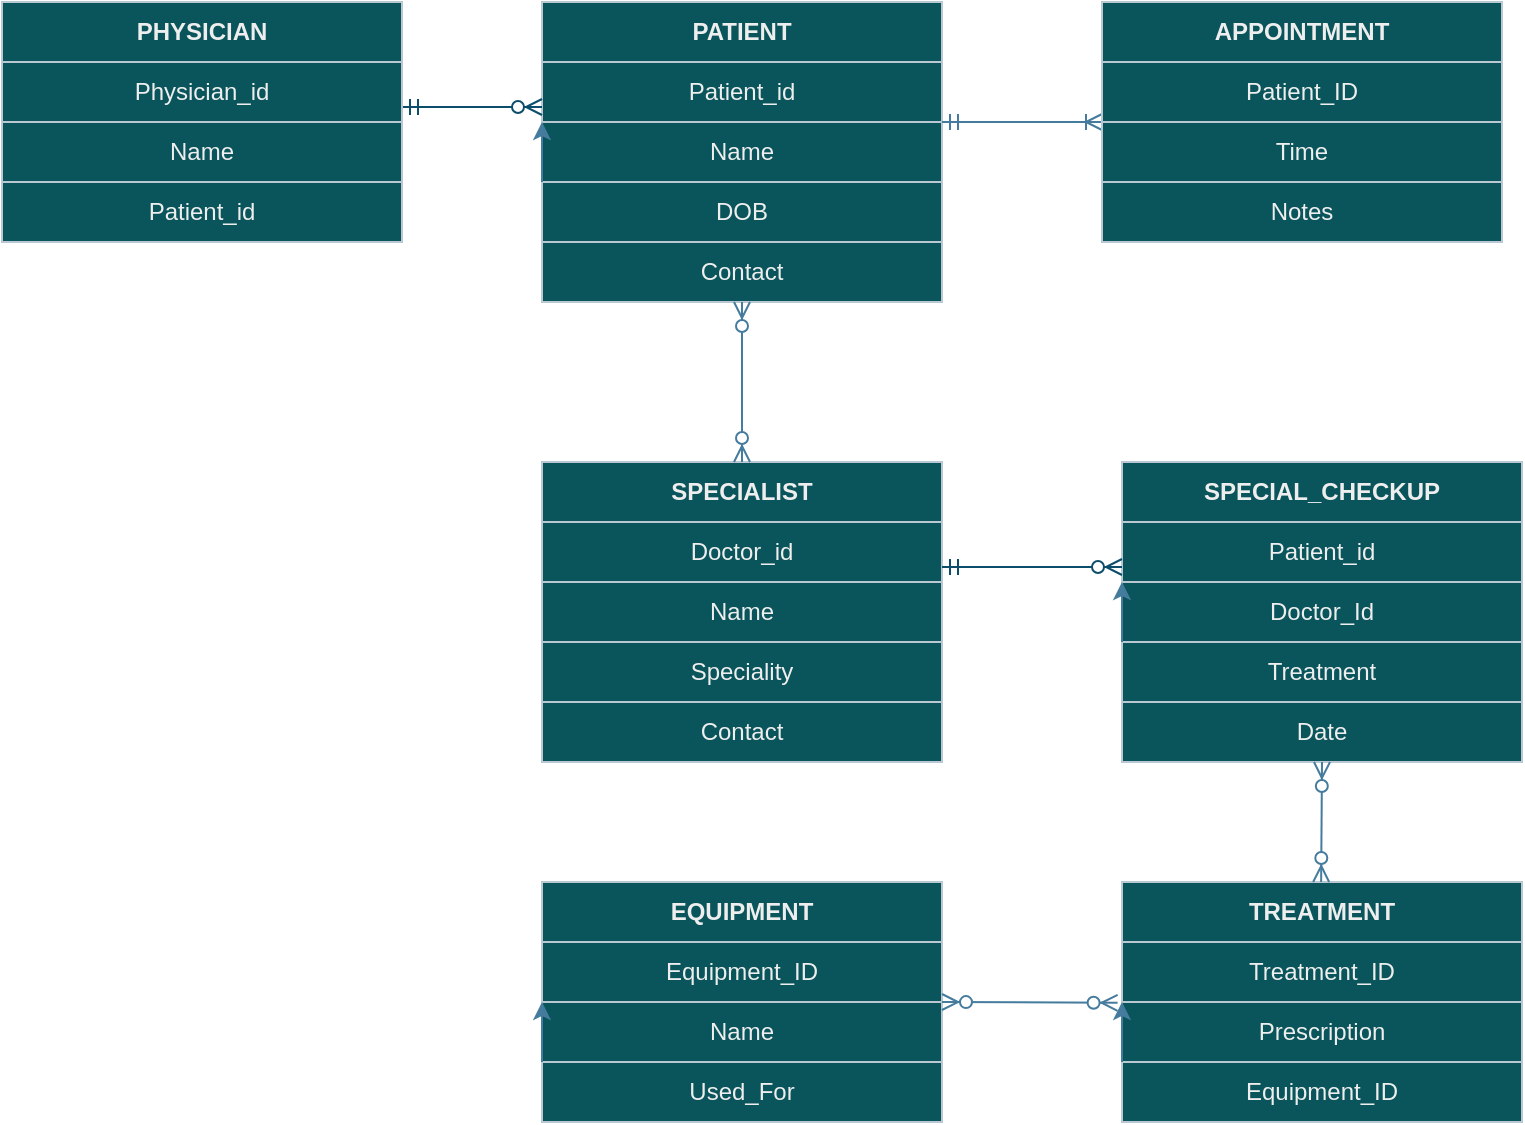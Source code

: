 <mxfile version="21.7.4" type="github">
  <diagram id="R2lEEEUBdFMjLlhIrx00" name="Page-1">
    <mxGraphModel dx="1247" dy="680" grid="1" gridSize="10" guides="1" tooltips="1" connect="1" arrows="1" fold="1" page="1" pageScale="1" pageWidth="850" pageHeight="1100" math="0" shadow="0" extFonts="Permanent Marker^https://fonts.googleapis.com/css?family=Permanent+Marker">
      <root>
        <mxCell id="0" />
        <mxCell id="1" parent="0" />
        <mxCell id="zMPJVOXFCDG_Xqm11uyb-27" value="&lt;b&gt;PHYSICIAN&lt;/b&gt;" style="rounded=0;whiteSpace=wrap;html=1;labelBackgroundColor=none;fillColor=#09555B;strokeColor=#BAC8D3;fontColor=#EEEEEE;" vertex="1" parent="1">
          <mxGeometry x="50" y="330" width="200" height="30" as="geometry" />
        </mxCell>
        <mxCell id="zMPJVOXFCDG_Xqm11uyb-39" value="SPECIALIST" style="swimlane;whiteSpace=wrap;html=1;startSize=30;labelBackgroundColor=none;fillColor=#09555B;strokeColor=#BAC8D3;fontColor=#EEEEEE;" vertex="1" parent="1">
          <mxGeometry x="320" y="560" width="200" height="120" as="geometry" />
        </mxCell>
        <mxCell id="zMPJVOXFCDG_Xqm11uyb-40" value="Text" style="text;html=1;align=center;verticalAlign=middle;resizable=0;points=[];autosize=1;strokeColor=none;fillColor=none;labelBackgroundColor=none;fontColor=#EEEEEE;" vertex="1" parent="zMPJVOXFCDG_Xqm11uyb-39">
          <mxGeometry y="30" width="50" height="30" as="geometry" />
        </mxCell>
        <mxCell id="zMPJVOXFCDG_Xqm11uyb-41" value="Doctor_id" style="rounded=0;whiteSpace=wrap;html=1;labelBackgroundColor=none;fillColor=#09555B;strokeColor=#BAC8D3;fontColor=#EEEEEE;" vertex="1" parent="zMPJVOXFCDG_Xqm11uyb-39">
          <mxGeometry y="30" width="200" height="30" as="geometry" />
        </mxCell>
        <mxCell id="zMPJVOXFCDG_Xqm11uyb-42" value="Name" style="rounded=0;whiteSpace=wrap;html=1;labelBackgroundColor=none;fillColor=#09555B;strokeColor=#BAC8D3;fontColor=#EEEEEE;" vertex="1" parent="zMPJVOXFCDG_Xqm11uyb-39">
          <mxGeometry y="60" width="200" height="30" as="geometry" />
        </mxCell>
        <mxCell id="zMPJVOXFCDG_Xqm11uyb-43" value="Speciality" style="rounded=0;whiteSpace=wrap;html=1;labelBackgroundColor=none;fillColor=#09555B;strokeColor=#BAC8D3;fontColor=#EEEEEE;" vertex="1" parent="zMPJVOXFCDG_Xqm11uyb-39">
          <mxGeometry y="90" width="200" height="30" as="geometry" />
        </mxCell>
        <mxCell id="zMPJVOXFCDG_Xqm11uyb-44" value="Contact" style="rounded=0;whiteSpace=wrap;html=1;labelBackgroundColor=none;fillColor=#09555B;strokeColor=#BAC8D3;fontColor=#EEEEEE;" vertex="1" parent="1">
          <mxGeometry x="320" y="680" width="200" height="30" as="geometry" />
        </mxCell>
        <mxCell id="zMPJVOXFCDG_Xqm11uyb-45" value="PATIENT" style="swimlane;whiteSpace=wrap;html=1;startSize=30;labelBackgroundColor=none;fillColor=#09555B;strokeColor=#BAC8D3;fontColor=#EEEEEE;" vertex="1" parent="1">
          <mxGeometry x="320" y="330" width="200" height="120" as="geometry" />
        </mxCell>
        <mxCell id="zMPJVOXFCDG_Xqm11uyb-46" value="Text" style="text;html=1;align=center;verticalAlign=middle;resizable=0;points=[];autosize=1;strokeColor=none;fillColor=none;labelBackgroundColor=none;fontColor=#EEEEEE;" vertex="1" parent="zMPJVOXFCDG_Xqm11uyb-45">
          <mxGeometry y="30" width="50" height="30" as="geometry" />
        </mxCell>
        <mxCell id="zMPJVOXFCDG_Xqm11uyb-47" value="Patient_id" style="rounded=0;whiteSpace=wrap;html=1;labelBackgroundColor=none;fillColor=#09555B;strokeColor=#BAC8D3;fontColor=#EEEEEE;" vertex="1" parent="zMPJVOXFCDG_Xqm11uyb-45">
          <mxGeometry y="30" width="200" height="30" as="geometry" />
        </mxCell>
        <mxCell id="zMPJVOXFCDG_Xqm11uyb-48" value="Name" style="rounded=0;whiteSpace=wrap;html=1;labelBackgroundColor=none;fillColor=#09555B;strokeColor=#BAC8D3;fontColor=#EEEEEE;" vertex="1" parent="zMPJVOXFCDG_Xqm11uyb-45">
          <mxGeometry y="60" width="200" height="30" as="geometry" />
        </mxCell>
        <mxCell id="zMPJVOXFCDG_Xqm11uyb-49" value="DOB" style="rounded=0;whiteSpace=wrap;html=1;labelBackgroundColor=none;fillColor=#09555B;strokeColor=#BAC8D3;fontColor=#EEEEEE;" vertex="1" parent="zMPJVOXFCDG_Xqm11uyb-45">
          <mxGeometry y="90" width="200" height="30" as="geometry" />
        </mxCell>
        <mxCell id="zMPJVOXFCDG_Xqm11uyb-110" style="edgeStyle=orthogonalEdgeStyle;rounded=0;orthogonalLoop=1;jettySize=auto;html=1;exitX=0;exitY=0.75;exitDx=0;exitDy=0;entryX=0;entryY=1;entryDx=0;entryDy=0;strokeColor=#457B9D;fontColor=#1D3557;fillColor=#A8DADC;" edge="1" parent="zMPJVOXFCDG_Xqm11uyb-45" source="zMPJVOXFCDG_Xqm11uyb-45" target="zMPJVOXFCDG_Xqm11uyb-47">
          <mxGeometry relative="1" as="geometry" />
        </mxCell>
        <mxCell id="zMPJVOXFCDG_Xqm11uyb-50" value="Contact" style="rounded=0;whiteSpace=wrap;html=1;labelBackgroundColor=none;fillColor=#09555B;strokeColor=#BAC8D3;fontColor=#EEEEEE;" vertex="1" parent="1">
          <mxGeometry x="320" y="450" width="200" height="30" as="geometry" />
        </mxCell>
        <mxCell id="zMPJVOXFCDG_Xqm11uyb-72" value="" style="fontSize=12;html=1;endArrow=ERzeroToMany;startArrow=ERmandOne;rounded=0;strokeColor=#0B4D6A;exitX=1;exitY=0.75;exitDx=0;exitDy=0;entryX=0;entryY=0.75;entryDx=0;entryDy=0;" edge="1" parent="1" source="zMPJVOXFCDG_Xqm11uyb-107" target="zMPJVOXFCDG_Xqm11uyb-47">
          <mxGeometry width="100" height="100" relative="1" as="geometry">
            <mxPoint x="240" y="125" as="sourcePoint" />
            <mxPoint x="320" y="413" as="targetPoint" />
          </mxGeometry>
        </mxCell>
        <mxCell id="zMPJVOXFCDG_Xqm11uyb-104" value="" style="fontSize=12;html=1;endArrow=ERoneToMany;startArrow=ERmandOne;rounded=0;strokeColor=#457B9D;fontColor=#1D3557;fillColor=#A8DADC;exitX=1;exitY=0;exitDx=0;exitDy=0;entryX=0;entryY=0;entryDx=0;entryDy=0;" edge="1" parent="1" source="zMPJVOXFCDG_Xqm11uyb-48" target="zMPJVOXFCDG_Xqm11uyb-113">
          <mxGeometry width="100" height="100" relative="1" as="geometry">
            <mxPoint x="560" y="420.0" as="sourcePoint" />
            <mxPoint x="560" y="330.0" as="targetPoint" />
          </mxGeometry>
        </mxCell>
        <mxCell id="zMPJVOXFCDG_Xqm11uyb-106" value="" style="fontSize=12;html=1;endArrow=ERzeroToMany;endFill=1;startArrow=ERzeroToMany;rounded=0;strokeColor=#457B9D;fontColor=#1D3557;fillColor=#A8DADC;entryX=0.5;entryY=1;entryDx=0;entryDy=0;" edge="1" parent="1" source="zMPJVOXFCDG_Xqm11uyb-39" target="zMPJVOXFCDG_Xqm11uyb-50">
          <mxGeometry width="100" height="100" relative="1" as="geometry">
            <mxPoint x="300" y="390" as="sourcePoint" />
            <mxPoint x="400" y="290" as="targetPoint" />
          </mxGeometry>
        </mxCell>
        <mxCell id="zMPJVOXFCDG_Xqm11uyb-107" value="Physician_id" style="rounded=0;whiteSpace=wrap;html=1;labelBackgroundColor=none;fillColor=#09555B;strokeColor=#BAC8D3;fontColor=#EEEEEE;" vertex="1" parent="1">
          <mxGeometry x="50" y="360" width="200" height="30" as="geometry" />
        </mxCell>
        <mxCell id="zMPJVOXFCDG_Xqm11uyb-108" value="Name" style="rounded=0;whiteSpace=wrap;html=1;labelBackgroundColor=none;fillColor=#09555B;strokeColor=#BAC8D3;fontColor=#EEEEEE;" vertex="1" parent="1">
          <mxGeometry x="50" y="390" width="200" height="30" as="geometry" />
        </mxCell>
        <mxCell id="zMPJVOXFCDG_Xqm11uyb-109" value="Patient_id" style="rounded=0;whiteSpace=wrap;html=1;labelBackgroundColor=none;fillColor=#09555B;strokeColor=#BAC8D3;fontColor=#EEEEEE;" vertex="1" parent="1">
          <mxGeometry x="50" y="420" width="200" height="30" as="geometry" />
        </mxCell>
        <mxCell id="zMPJVOXFCDG_Xqm11uyb-111" value="&lt;b&gt;APPOINTMENT&lt;/b&gt;" style="rounded=0;whiteSpace=wrap;html=1;labelBackgroundColor=none;fillColor=#09555B;strokeColor=#BAC8D3;fontColor=#EEEEEE;" vertex="1" parent="1">
          <mxGeometry x="600" y="330" width="200" height="30" as="geometry" />
        </mxCell>
        <mxCell id="zMPJVOXFCDG_Xqm11uyb-112" value="Patient_ID" style="rounded=0;whiteSpace=wrap;html=1;labelBackgroundColor=none;fillColor=#09555B;strokeColor=#BAC8D3;fontColor=#EEEEEE;" vertex="1" parent="1">
          <mxGeometry x="600" y="360" width="200" height="30" as="geometry" />
        </mxCell>
        <mxCell id="zMPJVOXFCDG_Xqm11uyb-113" value="Time" style="rounded=0;whiteSpace=wrap;html=1;labelBackgroundColor=none;fillColor=#09555B;strokeColor=#BAC8D3;fontColor=#EEEEEE;" vertex="1" parent="1">
          <mxGeometry x="600" y="390" width="200" height="30" as="geometry" />
        </mxCell>
        <mxCell id="zMPJVOXFCDG_Xqm11uyb-115" value="Notes" style="rounded=0;whiteSpace=wrap;html=1;labelBackgroundColor=none;fillColor=#09555B;strokeColor=#BAC8D3;fontColor=#EEEEEE;" vertex="1" parent="1">
          <mxGeometry x="600" y="420" width="200" height="30" as="geometry" />
        </mxCell>
        <mxCell id="zMPJVOXFCDG_Xqm11uyb-116" value="SPECIAL_CHECKUP" style="swimlane;whiteSpace=wrap;html=1;startSize=30;labelBackgroundColor=none;fillColor=#09555B;strokeColor=#BAC8D3;fontColor=#EEEEEE;" vertex="1" parent="1">
          <mxGeometry x="610" y="560" width="200" height="120" as="geometry" />
        </mxCell>
        <mxCell id="zMPJVOXFCDG_Xqm11uyb-117" value="Text" style="text;html=1;align=center;verticalAlign=middle;resizable=0;points=[];autosize=1;strokeColor=none;fillColor=none;labelBackgroundColor=none;fontColor=#EEEEEE;" vertex="1" parent="zMPJVOXFCDG_Xqm11uyb-116">
          <mxGeometry y="30" width="50" height="30" as="geometry" />
        </mxCell>
        <mxCell id="zMPJVOXFCDG_Xqm11uyb-118" value="Patient_id" style="rounded=0;whiteSpace=wrap;html=1;labelBackgroundColor=none;fillColor=#09555B;strokeColor=#BAC8D3;fontColor=#EEEEEE;" vertex="1" parent="zMPJVOXFCDG_Xqm11uyb-116">
          <mxGeometry y="30" width="200" height="30" as="geometry" />
        </mxCell>
        <mxCell id="zMPJVOXFCDG_Xqm11uyb-119" value="Doctor_Id" style="rounded=0;whiteSpace=wrap;html=1;labelBackgroundColor=none;fillColor=#09555B;strokeColor=#BAC8D3;fontColor=#EEEEEE;" vertex="1" parent="zMPJVOXFCDG_Xqm11uyb-116">
          <mxGeometry y="60" width="200" height="30" as="geometry" />
        </mxCell>
        <mxCell id="zMPJVOXFCDG_Xqm11uyb-120" value="Treatment" style="rounded=0;whiteSpace=wrap;html=1;labelBackgroundColor=none;fillColor=#09555B;strokeColor=#BAC8D3;fontColor=#EEEEEE;" vertex="1" parent="zMPJVOXFCDG_Xqm11uyb-116">
          <mxGeometry y="90" width="200" height="30" as="geometry" />
        </mxCell>
        <mxCell id="zMPJVOXFCDG_Xqm11uyb-121" style="edgeStyle=orthogonalEdgeStyle;rounded=0;orthogonalLoop=1;jettySize=auto;html=1;exitX=0;exitY=0.75;exitDx=0;exitDy=0;entryX=0;entryY=1;entryDx=0;entryDy=0;strokeColor=#457B9D;fontColor=#1D3557;fillColor=#A8DADC;" edge="1" parent="zMPJVOXFCDG_Xqm11uyb-116" source="zMPJVOXFCDG_Xqm11uyb-116" target="zMPJVOXFCDG_Xqm11uyb-118">
          <mxGeometry relative="1" as="geometry" />
        </mxCell>
        <mxCell id="zMPJVOXFCDG_Xqm11uyb-122" value="Date" style="rounded=0;whiteSpace=wrap;html=1;labelBackgroundColor=none;fillColor=#09555B;strokeColor=#BAC8D3;fontColor=#EEEEEE;" vertex="1" parent="1">
          <mxGeometry x="610" y="680" width="200" height="30" as="geometry" />
        </mxCell>
        <mxCell id="zMPJVOXFCDG_Xqm11uyb-123" value="TREATMENT" style="swimlane;whiteSpace=wrap;html=1;startSize=30;labelBackgroundColor=none;fillColor=#09555B;strokeColor=#BAC8D3;fontColor=#EEEEEE;" vertex="1" parent="1">
          <mxGeometry x="610" y="770" width="200" height="120" as="geometry" />
        </mxCell>
        <mxCell id="zMPJVOXFCDG_Xqm11uyb-124" value="Text" style="text;html=1;align=center;verticalAlign=middle;resizable=0;points=[];autosize=1;strokeColor=none;fillColor=none;labelBackgroundColor=none;fontColor=#EEEEEE;" vertex="1" parent="zMPJVOXFCDG_Xqm11uyb-123">
          <mxGeometry y="30" width="50" height="30" as="geometry" />
        </mxCell>
        <mxCell id="zMPJVOXFCDG_Xqm11uyb-125" value="Treatment_ID" style="rounded=0;whiteSpace=wrap;html=1;labelBackgroundColor=none;fillColor=#09555B;strokeColor=#BAC8D3;fontColor=#EEEEEE;" vertex="1" parent="zMPJVOXFCDG_Xqm11uyb-123">
          <mxGeometry y="30" width="200" height="30" as="geometry" />
        </mxCell>
        <mxCell id="zMPJVOXFCDG_Xqm11uyb-126" value="Prescription" style="rounded=0;whiteSpace=wrap;html=1;labelBackgroundColor=none;fillColor=#09555B;strokeColor=#BAC8D3;fontColor=#EEEEEE;" vertex="1" parent="zMPJVOXFCDG_Xqm11uyb-123">
          <mxGeometry y="60" width="200" height="30" as="geometry" />
        </mxCell>
        <mxCell id="zMPJVOXFCDG_Xqm11uyb-127" value="Equipment_ID" style="rounded=0;whiteSpace=wrap;html=1;labelBackgroundColor=none;fillColor=#09555B;strokeColor=#BAC8D3;fontColor=#EEEEEE;" vertex="1" parent="zMPJVOXFCDG_Xqm11uyb-123">
          <mxGeometry y="90" width="200" height="30" as="geometry" />
        </mxCell>
        <mxCell id="zMPJVOXFCDG_Xqm11uyb-128" style="edgeStyle=orthogonalEdgeStyle;rounded=0;orthogonalLoop=1;jettySize=auto;html=1;exitX=0;exitY=0.75;exitDx=0;exitDy=0;entryX=0;entryY=1;entryDx=0;entryDy=0;strokeColor=#457B9D;fontColor=#1D3557;fillColor=#A8DADC;" edge="1" parent="zMPJVOXFCDG_Xqm11uyb-123" source="zMPJVOXFCDG_Xqm11uyb-123" target="zMPJVOXFCDG_Xqm11uyb-125">
          <mxGeometry relative="1" as="geometry" />
        </mxCell>
        <mxCell id="zMPJVOXFCDG_Xqm11uyb-130" value="EQUIPMENT" style="swimlane;whiteSpace=wrap;html=1;startSize=30;labelBackgroundColor=none;fillColor=#09555B;strokeColor=#BAC8D3;fontColor=#EEEEEE;" vertex="1" parent="1">
          <mxGeometry x="320" y="770" width="200" height="120" as="geometry" />
        </mxCell>
        <mxCell id="zMPJVOXFCDG_Xqm11uyb-131" value="Text" style="text;html=1;align=center;verticalAlign=middle;resizable=0;points=[];autosize=1;strokeColor=none;fillColor=none;labelBackgroundColor=none;fontColor=#EEEEEE;" vertex="1" parent="zMPJVOXFCDG_Xqm11uyb-130">
          <mxGeometry y="30" width="50" height="30" as="geometry" />
        </mxCell>
        <mxCell id="zMPJVOXFCDG_Xqm11uyb-132" value="Equipment_ID" style="rounded=0;whiteSpace=wrap;html=1;labelBackgroundColor=none;fillColor=#09555B;strokeColor=#BAC8D3;fontColor=#EEEEEE;" vertex="1" parent="zMPJVOXFCDG_Xqm11uyb-130">
          <mxGeometry y="30" width="200" height="30" as="geometry" />
        </mxCell>
        <mxCell id="zMPJVOXFCDG_Xqm11uyb-133" value="Name" style="rounded=0;whiteSpace=wrap;html=1;labelBackgroundColor=none;fillColor=#09555B;strokeColor=#BAC8D3;fontColor=#EEEEEE;" vertex="1" parent="zMPJVOXFCDG_Xqm11uyb-130">
          <mxGeometry y="60" width="200" height="30" as="geometry" />
        </mxCell>
        <mxCell id="zMPJVOXFCDG_Xqm11uyb-134" value="Used_For" style="rounded=0;whiteSpace=wrap;html=1;labelBackgroundColor=none;fillColor=#09555B;strokeColor=#BAC8D3;fontColor=#EEEEEE;" vertex="1" parent="zMPJVOXFCDG_Xqm11uyb-130">
          <mxGeometry y="90" width="200" height="30" as="geometry" />
        </mxCell>
        <mxCell id="zMPJVOXFCDG_Xqm11uyb-135" style="edgeStyle=orthogonalEdgeStyle;rounded=0;orthogonalLoop=1;jettySize=auto;html=1;exitX=0;exitY=0.75;exitDx=0;exitDy=0;entryX=0;entryY=1;entryDx=0;entryDy=0;strokeColor=#457B9D;fontColor=#1D3557;fillColor=#A8DADC;" edge="1" parent="zMPJVOXFCDG_Xqm11uyb-130" source="zMPJVOXFCDG_Xqm11uyb-130" target="zMPJVOXFCDG_Xqm11uyb-132">
          <mxGeometry relative="1" as="geometry" />
        </mxCell>
        <mxCell id="zMPJVOXFCDG_Xqm11uyb-137" value="" style="fontSize=12;html=1;endArrow=ERzeroToMany;startArrow=ERmandOne;rounded=0;strokeColor=#0B4D6A;exitX=1;exitY=0.75;exitDx=0;exitDy=0;entryX=0;entryY=0.75;entryDx=0;entryDy=0;" edge="1" parent="1" source="zMPJVOXFCDG_Xqm11uyb-41" target="zMPJVOXFCDG_Xqm11uyb-118">
          <mxGeometry width="100" height="100" relative="1" as="geometry">
            <mxPoint x="530" y="630" as="sourcePoint" />
            <mxPoint x="610" y="630" as="targetPoint" />
          </mxGeometry>
        </mxCell>
        <mxCell id="zMPJVOXFCDG_Xqm11uyb-138" value="" style="fontSize=12;html=1;endArrow=ERzeroToMany;endFill=1;startArrow=ERzeroToMany;rounded=0;strokeColor=#457B9D;fontColor=#1D3557;fillColor=#A8DADC;entryX=0.5;entryY=1;entryDx=0;entryDy=0;" edge="1" parent="1" target="zMPJVOXFCDG_Xqm11uyb-122">
          <mxGeometry width="100" height="100" relative="1" as="geometry">
            <mxPoint x="709.57" y="770" as="sourcePoint" />
            <mxPoint x="710" y="720" as="targetPoint" />
          </mxGeometry>
        </mxCell>
        <mxCell id="zMPJVOXFCDG_Xqm11uyb-139" value="" style="fontSize=12;html=1;endArrow=ERzeroToMany;endFill=1;startArrow=ERzeroToMany;rounded=0;strokeColor=#457B9D;fontColor=#1D3557;fillColor=#A8DADC;entryX=1;entryY=0.5;entryDx=0;entryDy=0;exitX=-0.044;exitY=1.014;exitDx=0;exitDy=0;exitPerimeter=0;" edge="1" parent="1" source="zMPJVOXFCDG_Xqm11uyb-124" target="zMPJVOXFCDG_Xqm11uyb-130">
          <mxGeometry width="100" height="100" relative="1" as="geometry">
            <mxPoint x="580" y="870" as="sourcePoint" />
            <mxPoint x="580" y="790" as="targetPoint" />
          </mxGeometry>
        </mxCell>
      </root>
    </mxGraphModel>
  </diagram>
</mxfile>
